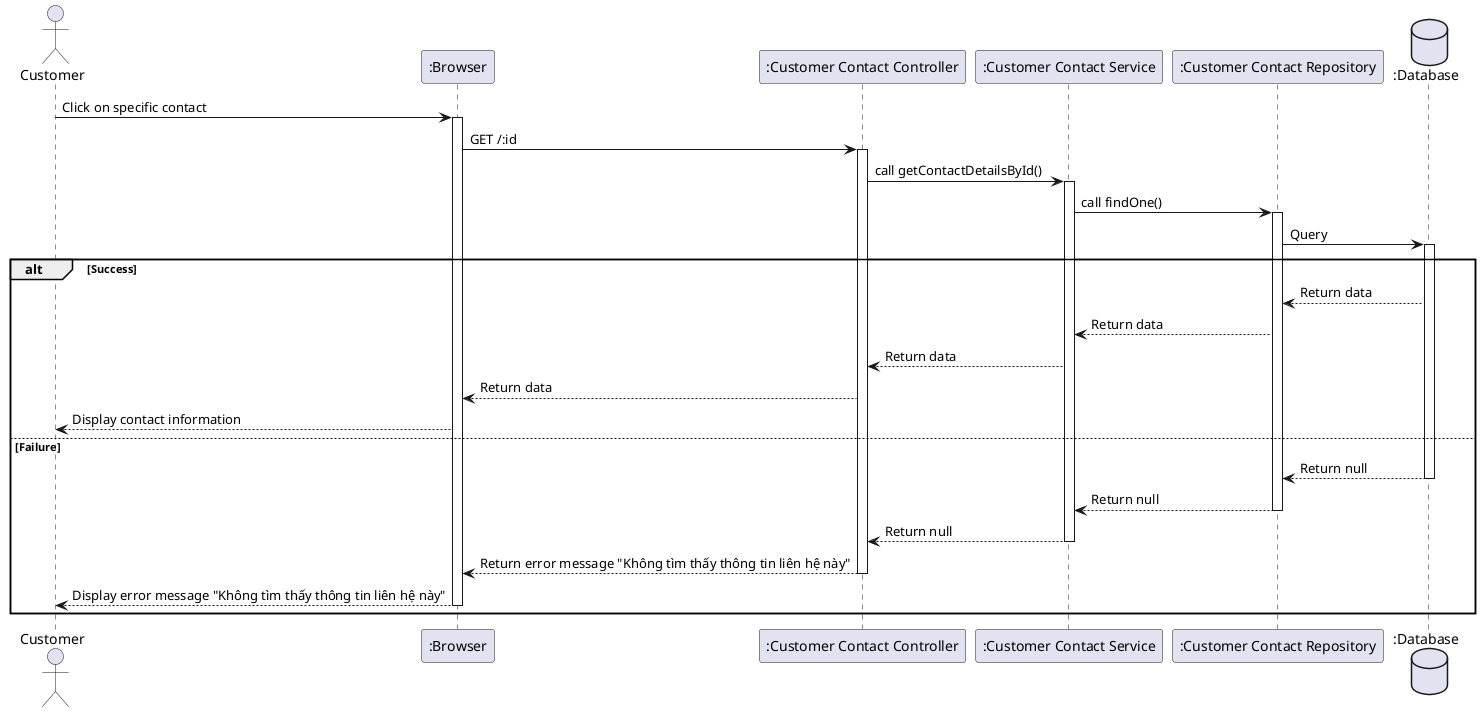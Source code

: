 @startuml

actor Customer as A
participant ":Browser" as B
participant ":Customer Contact Controller" as C
participant ":Customer Contact Service" as D
participant ":Customer Contact Repository" as E
database ":Database" as F

A -> B++: Click on specific contact
B -> C++: GET /:id
C -> D++: call getContactDetailsById()
D -> E++: call findOne()
E -> F++: Query
alt Success
    F --> E: Return data
    E --> D: Return data
    D --> C: Return data
    C --> B: Return data
    B --> A: Display contact information
else Failure
    F --> E--: Return null
    E --> D--: Return null
    D --> C--: Return null
    C --> B--: Return error message "Không tìm thấy thông tin liên hệ này"
    B --> A--: Display error message "Không tìm thấy thông tin liên hệ này"
end

@enduml